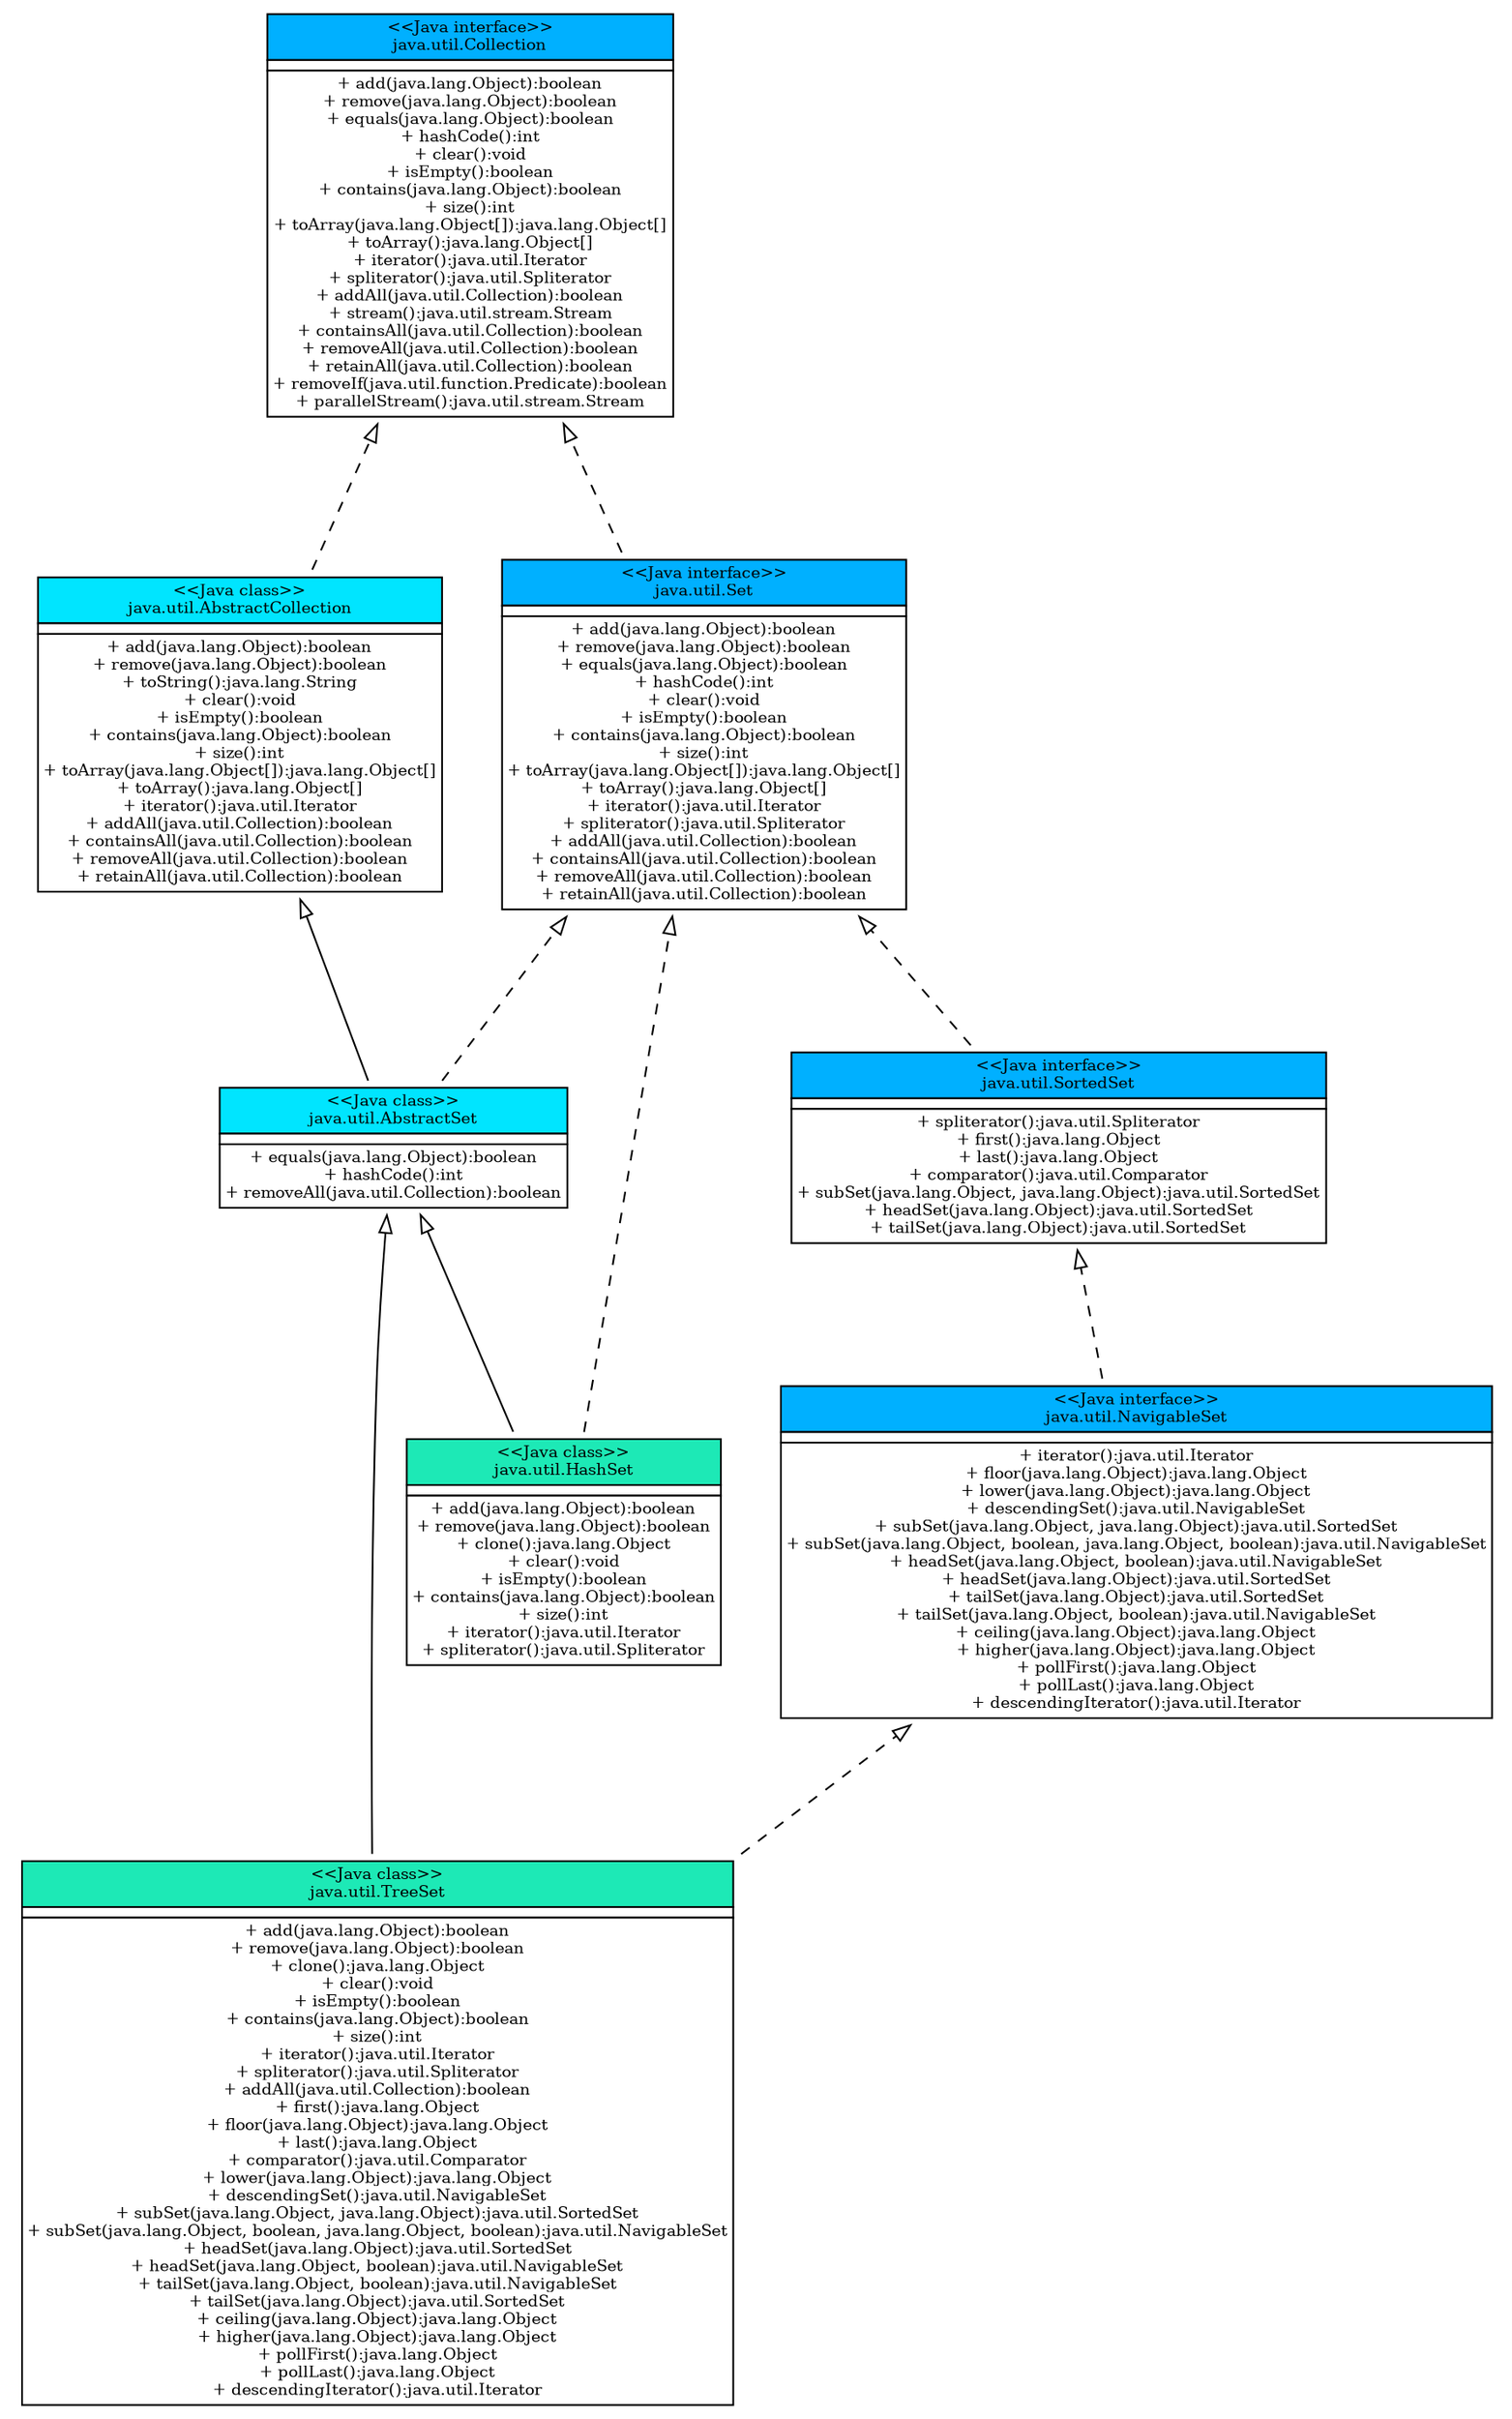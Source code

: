 digraph unnamed {

  graph [
    rankdir = "BT";

  ];

  "java.util.HashSet" [
    fontsize = "9";
    label = <<table  border='0'  cellborder='1'  cellspacing='0'>
<tr><td  bgcolor='#1DE9B6'>
&lt;&lt;Java class&gt;&gt;<br/>
java.util.HashSet<br/>

</td>
</tr>
<tr><td  bgcolor='#FFFFFF'>

</td>
</tr>
<tr><td  bgcolor='#FFFFFF'>
+ add(java.lang.Object):boolean<br/>+ remove(java.lang.Object):boolean<br/>+ clone():java.lang.Object<br/>+ clear():void<br/>+ isEmpty():boolean<br/>+ contains(java.lang.Object):boolean<br/>+ size():int<br/>+ iterator():java.util.Iterator<br/>+ spliterator():java.util.Spliterator<br/>
</td>
</tr>
</table>
>;
    shape = "plaintext";

  ];

  "java.util.TreeSet" [
    fontsize = "9";
    label = <<table  border='0'  cellborder='1'  cellspacing='0'>
<tr><td  bgcolor='#1DE9B6'>
&lt;&lt;Java class&gt;&gt;<br/>
java.util.TreeSet<br/>

</td>
</tr>
<tr><td  bgcolor='#FFFFFF'>

</td>
</tr>
<tr><td  bgcolor='#FFFFFF'>
+ add(java.lang.Object):boolean<br/>+ remove(java.lang.Object):boolean<br/>+ clone():java.lang.Object<br/>+ clear():void<br/>+ isEmpty():boolean<br/>+ contains(java.lang.Object):boolean<br/>+ size():int<br/>+ iterator():java.util.Iterator<br/>+ spliterator():java.util.Spliterator<br/>+ addAll(java.util.Collection):boolean<br/>+ first():java.lang.Object<br/>+ floor(java.lang.Object):java.lang.Object<br/>+ last():java.lang.Object<br/>+ comparator():java.util.Comparator<br/>+ lower(java.lang.Object):java.lang.Object<br/>+ descendingSet():java.util.NavigableSet<br/>+ subSet(java.lang.Object, java.lang.Object):java.util.SortedSet<br/>+ subSet(java.lang.Object, boolean, java.lang.Object, boolean):java.util.NavigableSet<br/>+ headSet(java.lang.Object):java.util.SortedSet<br/>+ headSet(java.lang.Object, boolean):java.util.NavigableSet<br/>+ tailSet(java.lang.Object, boolean):java.util.NavigableSet<br/>+ tailSet(java.lang.Object):java.util.SortedSet<br/>+ ceiling(java.lang.Object):java.lang.Object<br/>+ higher(java.lang.Object):java.lang.Object<br/>+ pollFirst():java.lang.Object<br/>+ pollLast():java.lang.Object<br/>+ descendingIterator():java.util.Iterator<br/>
</td>
</tr>
</table>
>;
    shape = "plaintext";

  ];

  "java.util.AbstractSet" [
    fontsize = "9";
    label = <<table  border='0'  cellborder='1'  cellspacing='0'>
<tr><td  bgcolor='#00E5FF'>
&lt;&lt;Java class&gt;&gt;<br/>
java.util.AbstractSet<br/>

</td>
</tr>
<tr><td  bgcolor='#FFFFFF'>

</td>
</tr>
<tr><td  bgcolor='#FFFFFF'>
+ equals(java.lang.Object):boolean<br/>+ hashCode():int<br/>+ removeAll(java.util.Collection):boolean<br/>
</td>
</tr>
</table>
>;
    shape = "plaintext";

  ];

  "java.util.Set" [
    fontsize = "9";
    label = <<table  border='0'  cellborder='1'  cellspacing='0'>
<tr><td  bgcolor='#00B0FF'>
&lt;&lt;Java interface&gt;&gt;<br/>
java.util.Set<br/>

</td>
</tr>
<tr><td  bgcolor='#FFFFFF'>

</td>
</tr>
<tr><td  bgcolor='#FFFFFF'>
+ add(java.lang.Object):boolean<br/>+ remove(java.lang.Object):boolean<br/>+ equals(java.lang.Object):boolean<br/>+ hashCode():int<br/>+ clear():void<br/>+ isEmpty():boolean<br/>+ contains(java.lang.Object):boolean<br/>+ size():int<br/>+ toArray(java.lang.Object[]):java.lang.Object[]<br/>+ toArray():java.lang.Object[]<br/>+ iterator():java.util.Iterator<br/>+ spliterator():java.util.Spliterator<br/>+ addAll(java.util.Collection):boolean<br/>+ containsAll(java.util.Collection):boolean<br/>+ removeAll(java.util.Collection):boolean<br/>+ retainAll(java.util.Collection):boolean<br/>
</td>
</tr>
</table>
>;
    shape = "plaintext";

  ];

  "java.util.NavigableSet" [
    fontsize = "9";
    label = <<table  border='0'  cellborder='1'  cellspacing='0'>
<tr><td  bgcolor='#00B0FF'>
&lt;&lt;Java interface&gt;&gt;<br/>
java.util.NavigableSet<br/>

</td>
</tr>
<tr><td  bgcolor='#FFFFFF'>

</td>
</tr>
<tr><td  bgcolor='#FFFFFF'>
+ iterator():java.util.Iterator<br/>+ floor(java.lang.Object):java.lang.Object<br/>+ lower(java.lang.Object):java.lang.Object<br/>+ descendingSet():java.util.NavigableSet<br/>+ subSet(java.lang.Object, java.lang.Object):java.util.SortedSet<br/>+ subSet(java.lang.Object, boolean, java.lang.Object, boolean):java.util.NavigableSet<br/>+ headSet(java.lang.Object, boolean):java.util.NavigableSet<br/>+ headSet(java.lang.Object):java.util.SortedSet<br/>+ tailSet(java.lang.Object):java.util.SortedSet<br/>+ tailSet(java.lang.Object, boolean):java.util.NavigableSet<br/>+ ceiling(java.lang.Object):java.lang.Object<br/>+ higher(java.lang.Object):java.lang.Object<br/>+ pollFirst():java.lang.Object<br/>+ pollLast():java.lang.Object<br/>+ descendingIterator():java.util.Iterator<br/>
</td>
</tr>
</table>
>;
    shape = "plaintext";

  ];

  "java.util.AbstractCollection" [
    fontsize = "9";
    label = <<table  border='0'  cellborder='1'  cellspacing='0'>
<tr><td  bgcolor='#00E5FF'>
&lt;&lt;Java class&gt;&gt;<br/>
java.util.AbstractCollection<br/>

</td>
</tr>
<tr><td  bgcolor='#FFFFFF'>

</td>
</tr>
<tr><td  bgcolor='#FFFFFF'>
+ add(java.lang.Object):boolean<br/>+ remove(java.lang.Object):boolean<br/>+ toString():java.lang.String<br/>+ clear():void<br/>+ isEmpty():boolean<br/>+ contains(java.lang.Object):boolean<br/>+ size():int<br/>+ toArray(java.lang.Object[]):java.lang.Object[]<br/>+ toArray():java.lang.Object[]<br/>+ iterator():java.util.Iterator<br/>+ addAll(java.util.Collection):boolean<br/>+ containsAll(java.util.Collection):boolean<br/>+ removeAll(java.util.Collection):boolean<br/>+ retainAll(java.util.Collection):boolean<br/>
</td>
</tr>
</table>
>;
    shape = "plaintext";

  ];

  "java.util.Collection" [
    fontsize = "9";
    label = <<table  border='0'  cellborder='1'  cellspacing='0'>
<tr><td  bgcolor='#00B0FF'>
&lt;&lt;Java interface&gt;&gt;<br/>
java.util.Collection<br/>

</td>
</tr>
<tr><td  bgcolor='#FFFFFF'>

</td>
</tr>
<tr><td  bgcolor='#FFFFFF'>
+ add(java.lang.Object):boolean<br/>+ remove(java.lang.Object):boolean<br/>+ equals(java.lang.Object):boolean<br/>+ hashCode():int<br/>+ clear():void<br/>+ isEmpty():boolean<br/>+ contains(java.lang.Object):boolean<br/>+ size():int<br/>+ toArray(java.lang.Object[]):java.lang.Object[]<br/>+ toArray():java.lang.Object[]<br/>+ iterator():java.util.Iterator<br/>+ spliterator():java.util.Spliterator<br/>+ addAll(java.util.Collection):boolean<br/>+ stream():java.util.stream.Stream<br/>+ containsAll(java.util.Collection):boolean<br/>+ removeAll(java.util.Collection):boolean<br/>+ retainAll(java.util.Collection):boolean<br/>+ removeIf(java.util.function.Predicate):boolean<br/>+ parallelStream():java.util.stream.Stream<br/>
</td>
</tr>
</table>
>;
    shape = "plaintext";

  ];

  "java.util.SortedSet" [
    fontsize = "9";
    label = <<table  border='0'  cellborder='1'  cellspacing='0'>
<tr><td  bgcolor='#00B0FF'>
&lt;&lt;Java interface&gt;&gt;<br/>
java.util.SortedSet<br/>

</td>
</tr>
<tr><td  bgcolor='#FFFFFF'>

</td>
</tr>
<tr><td  bgcolor='#FFFFFF'>
+ spliterator():java.util.Spliterator<br/>+ first():java.lang.Object<br/>+ last():java.lang.Object<br/>+ comparator():java.util.Comparator<br/>+ subSet(java.lang.Object, java.lang.Object):java.util.SortedSet<br/>+ headSet(java.lang.Object):java.util.SortedSet<br/>+ tailSet(java.lang.Object):java.util.SortedSet<br/>
</td>
</tr>
</table>
>;
    shape = "plaintext";

  ];

  "java.util.HashSet" -> "java.util.AbstractSet" [
    arrowhead = "empty";
    fontsize = "9";
    minlen = "2";

  ];

  "java.util.HashSet" -> "java.util.Set" [
    arrowhead = "empty";
    fontsize = "9";
    minlen = "2";
    style = "dashed";

  ];

  "java.util.TreeSet" -> "java.util.AbstractSet" [
    arrowhead = "empty";
    fontsize = "9";
    minlen = "2";

  ];

  "java.util.TreeSet" -> "java.util.NavigableSet" [
    arrowhead = "empty";
    fontsize = "9";
    minlen = "2";
    style = "dashed";

  ];

  "java.util.AbstractSet" -> "java.util.AbstractCollection" [
    arrowhead = "empty";
    fontsize = "9";
    minlen = "2";

  ];

  "java.util.AbstractSet" -> "java.util.Set" [
    arrowhead = "empty";
    fontsize = "9";
    minlen = "2";
    style = "dashed";

  ];

  "java.util.Set" -> "java.util.Collection" [
    arrowhead = "empty";
    fontsize = "9";
    minlen = "2";
    style = "dashed";

  ];

  "java.util.NavigableSet" -> "java.util.SortedSet" [
    arrowhead = "empty";
    fontsize = "9";
    minlen = "2";
    style = "dashed";

  ];

  "java.util.AbstractCollection" -> "java.util.Collection" [
    arrowhead = "empty";
    fontsize = "9";
    minlen = "2";
    style = "dashed";

  ];

  "java.util.SortedSet" -> "java.util.Set" [
    arrowhead = "empty";
    fontsize = "9";
    minlen = "2";
    style = "dashed";

  ];

}
